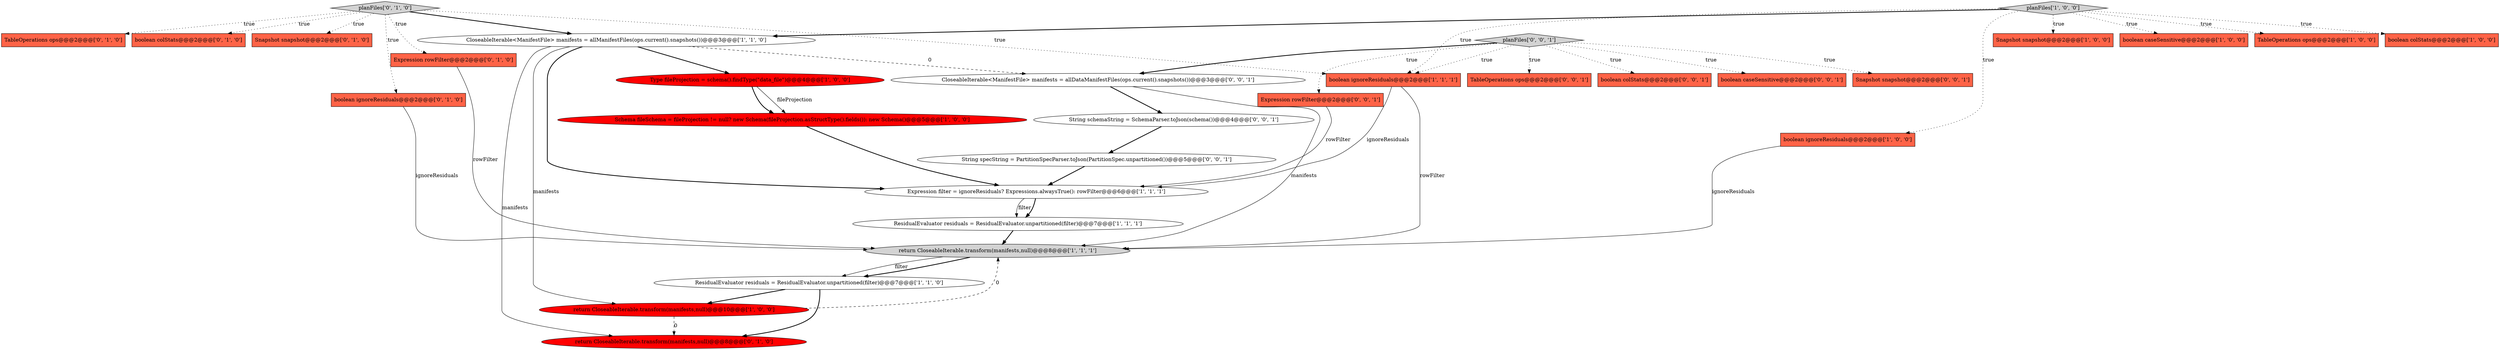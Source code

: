 digraph {
26 [style = filled, label = "CloseableIterable<ManifestFile> manifests = allDataManifestFiles(ops.current().snapshots())@@@3@@@['0', '0', '1']", fillcolor = white, shape = ellipse image = "AAA0AAABBB3BBB"];
28 [style = filled, label = "Expression rowFilter@@@2@@@['0', '0', '1']", fillcolor = tomato, shape = box image = "AAA0AAABBB3BBB"];
6 [style = filled, label = "ResidualEvaluator residuals = ResidualEvaluator.unpartitioned(filter)@@@7@@@['1', '1', '0']", fillcolor = white, shape = ellipse image = "AAA0AAABBB1BBB"];
24 [style = filled, label = "TableOperations ops@@@2@@@['0', '0', '1']", fillcolor = tomato, shape = box image = "AAA0AAABBB3BBB"];
27 [style = filled, label = "boolean colStats@@@2@@@['0', '0', '1']", fillcolor = tomato, shape = box image = "AAA0AAABBB3BBB"];
29 [style = filled, label = "planFiles['0', '0', '1']", fillcolor = lightgray, shape = diamond image = "AAA0AAABBB3BBB"];
11 [style = filled, label = "Expression filter = ignoreResiduals? Expressions.alwaysTrue(): rowFilter@@@6@@@['1', '1', '1']", fillcolor = white, shape = ellipse image = "AAA0AAABBB1BBB"];
7 [style = filled, label = "Snapshot snapshot@@@2@@@['1', '0', '0']", fillcolor = tomato, shape = box image = "AAA0AAABBB1BBB"];
25 [style = filled, label = "boolean caseSensitive@@@2@@@['0', '0', '1']", fillcolor = tomato, shape = box image = "AAA0AAABBB3BBB"];
30 [style = filled, label = "String specString = PartitionSpecParser.toJson(PartitionSpec.unpartitioned())@@@5@@@['0', '0', '1']", fillcolor = white, shape = ellipse image = "AAA0AAABBB3BBB"];
9 [style = filled, label = "ResidualEvaluator residuals = ResidualEvaluator.unpartitioned(filter)@@@7@@@['1', '1', '1']", fillcolor = white, shape = ellipse image = "AAA0AAABBB1BBB"];
19 [style = filled, label = "TableOperations ops@@@2@@@['0', '1', '0']", fillcolor = tomato, shape = box image = "AAA0AAABBB2BBB"];
18 [style = filled, label = "boolean colStats@@@2@@@['0', '1', '0']", fillcolor = tomato, shape = box image = "AAA0AAABBB2BBB"];
12 [style = filled, label = "boolean ignoreResiduals@@@2@@@['1', '1', '1']", fillcolor = tomato, shape = box image = "AAA0AAABBB1BBB"];
10 [style = filled, label = "boolean ignoreResiduals@@@2@@@['1', '0', '0']", fillcolor = tomato, shape = box image = "AAA0AAABBB1BBB"];
2 [style = filled, label = "boolean caseSensitive@@@2@@@['1', '0', '0']", fillcolor = tomato, shape = box image = "AAA0AAABBB1BBB"];
15 [style = filled, label = "planFiles['0', '1', '0']", fillcolor = lightgray, shape = diamond image = "AAA0AAABBB2BBB"];
16 [style = filled, label = "Expression rowFilter@@@2@@@['0', '1', '0']", fillcolor = tomato, shape = box image = "AAA0AAABBB2BBB"];
1 [style = filled, label = "return CloseableIterable.transform(manifests,null)@@@10@@@['1', '0', '0']", fillcolor = red, shape = ellipse image = "AAA1AAABBB1BBB"];
0 [style = filled, label = "TableOperations ops@@@2@@@['1', '0', '0']", fillcolor = tomato, shape = box image = "AAA0AAABBB1BBB"];
17 [style = filled, label = "Snapshot snapshot@@@2@@@['0', '1', '0']", fillcolor = tomato, shape = box image = "AAA0AAABBB2BBB"];
20 [style = filled, label = "return CloseableIterable.transform(manifests,null)@@@8@@@['0', '1', '0']", fillcolor = red, shape = ellipse image = "AAA1AAABBB2BBB"];
4 [style = filled, label = "Schema fileSchema = fileProjection != null? new Schema(fileProjection.asStructType().fields()): new Schema()@@@5@@@['1', '0', '0']", fillcolor = red, shape = ellipse image = "AAA1AAABBB1BBB"];
14 [style = filled, label = "return CloseableIterable.transform(manifests,null)@@@8@@@['1', '1', '1']", fillcolor = lightgray, shape = ellipse image = "AAA0AAABBB1BBB"];
13 [style = filled, label = "planFiles['1', '0', '0']", fillcolor = lightgray, shape = diamond image = "AAA0AAABBB1BBB"];
8 [style = filled, label = "boolean colStats@@@2@@@['1', '0', '0']", fillcolor = tomato, shape = box image = "AAA0AAABBB1BBB"];
21 [style = filled, label = "boolean ignoreResiduals@@@2@@@['0', '1', '0']", fillcolor = tomato, shape = box image = "AAA0AAABBB2BBB"];
22 [style = filled, label = "Snapshot snapshot@@@2@@@['0', '0', '1']", fillcolor = tomato, shape = box image = "AAA0AAABBB3BBB"];
23 [style = filled, label = "String schemaString = SchemaParser.toJson(schema())@@@4@@@['0', '0', '1']", fillcolor = white, shape = ellipse image = "AAA0AAABBB3BBB"];
5 [style = filled, label = "Type fileProjection = schema().findType(\"data_file\")@@@4@@@['1', '0', '0']", fillcolor = red, shape = ellipse image = "AAA1AAABBB1BBB"];
3 [style = filled, label = "CloseableIterable<ManifestFile> manifests = allManifestFiles(ops.current().snapshots())@@@3@@@['1', '1', '0']", fillcolor = white, shape = ellipse image = "AAA0AAABBB1BBB"];
5->4 [style = solid, label="fileProjection"];
11->9 [style = solid, label="filter"];
23->30 [style = bold, label=""];
3->26 [style = dashed, label="0"];
13->12 [style = dotted, label="true"];
1->14 [style = dashed, label="0"];
29->27 [style = dotted, label="true"];
15->18 [style = dotted, label="true"];
3->20 [style = solid, label="manifests"];
3->11 [style = bold, label=""];
13->7 [style = dotted, label="true"];
29->12 [style = dotted, label="true"];
15->21 [style = dotted, label="true"];
15->16 [style = dotted, label="true"];
21->14 [style = solid, label="ignoreResiduals"];
11->9 [style = bold, label=""];
14->6 [style = solid, label="filter"];
3->1 [style = solid, label="manifests"];
15->3 [style = bold, label=""];
13->10 [style = dotted, label="true"];
26->14 [style = solid, label="manifests"];
10->14 [style = solid, label="ignoreResiduals"];
29->26 [style = bold, label=""];
15->17 [style = dotted, label="true"];
1->20 [style = dashed, label="0"];
6->20 [style = bold, label=""];
13->2 [style = dotted, label="true"];
6->1 [style = bold, label=""];
29->22 [style = dotted, label="true"];
30->11 [style = bold, label=""];
16->14 [style = solid, label="rowFilter"];
3->5 [style = bold, label=""];
13->3 [style = bold, label=""];
29->28 [style = dotted, label="true"];
13->0 [style = dotted, label="true"];
13->8 [style = dotted, label="true"];
15->19 [style = dotted, label="true"];
26->23 [style = bold, label=""];
5->4 [style = bold, label=""];
9->14 [style = bold, label=""];
15->12 [style = dotted, label="true"];
28->11 [style = solid, label="rowFilter"];
12->14 [style = solid, label="rowFilter"];
4->11 [style = bold, label=""];
29->24 [style = dotted, label="true"];
14->6 [style = bold, label=""];
12->11 [style = solid, label="ignoreResiduals"];
29->25 [style = dotted, label="true"];
}
